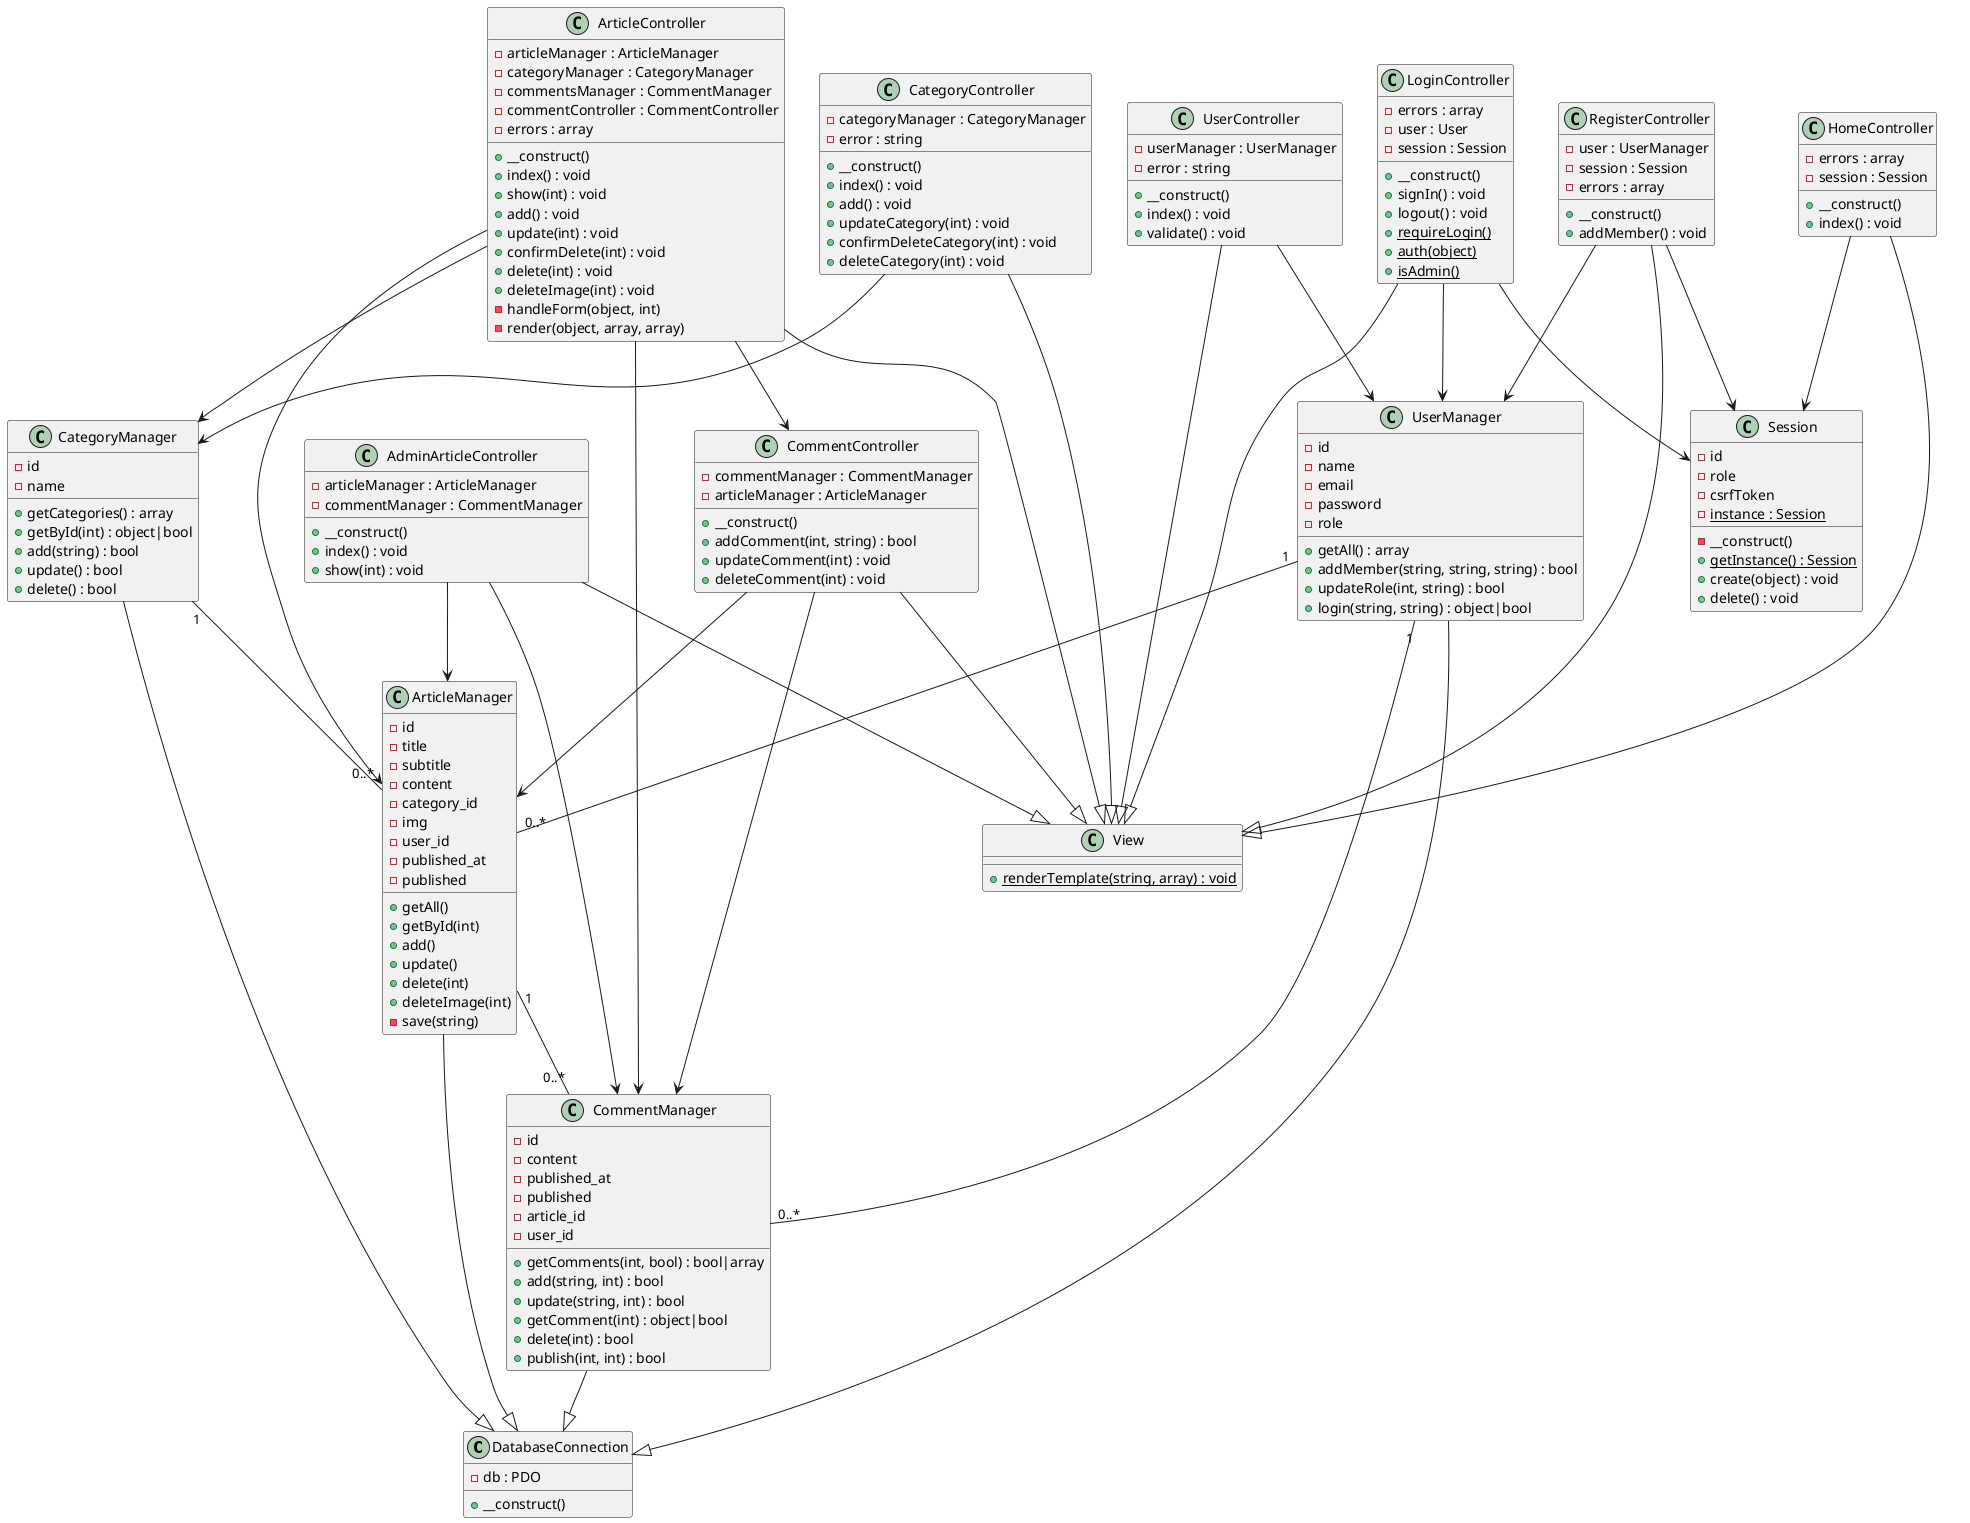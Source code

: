 @startuml

class DatabaseConnection {
    - db : PDO

    + __construct()
}

class ArticleManager {
    - id
    - title
    - subtitle
    - content
    - category_id
    - img
    - user_id
    - published_at
    - published

    + getAll()
    + getById(int)
    + add()
    + update()
    + delete(int)
    + deleteImage(int)
    - save(string)
}

class UserManager {

    - id
    - name
    - email
    - password
    - role

    + getAll() : array
    + addMember(string, string, string) : bool
    + updateRole(int, string) : bool
    + login(string, string) : object|bool
}



class CategoryManager {
    - id
    - name

    + getCategories() : array
    + getById(int) : object|bool
    + add(string) : bool
    + update() : bool
    + delete() : bool
}

class CommentManager {

    - id
    - content
    - published_at
    - published
    - article_id
    - user_id


    + getComments(int, bool) : bool|array
    + add(string, int) : bool
    + update(string, int) : bool
    + getComment(int) : object|bool
    + delete(int) : bool
    + publish(int, int) : bool
}



class AdminArticleController {
    - articleManager : ArticleManager
    - commentManager : CommentManager

    + __construct()
    + index() : void
    + show(int) : void
}

class UserController {
    - userManager : UserManager
    - error : string

    + __construct()
    + index() : void
    + validate() : void
}

class CategoryController {
    - categoryManager : CategoryManager
    - error : string

    + __construct()
    + index() : void
    + add() : void
    + updateCategory(int) : void
    + confirmDeleteCategory(int) : void
    + deleteCategory(int) : void
}

class ArticleController {
    - articleManager : ArticleManager
    - categoryManager : CategoryManager
    - commentsManager : CommentManager
    - commentController : CommentController
    - errors : array

    + __construct()
    + index() : void
    + show(int) : void
    + add() : void
    + update(int) : void
    + confirmDelete(int) : void
    + delete(int) : void
    + deleteImage(int) : void
    - handleForm(object, int)
    - render(object, array, array)
}

class CommentController {
    - commentManager : CommentManager
    - articleManager : ArticleManager

    + __construct()
    + addComment(int, string) : bool
    + updateComment(int) : void
    + deleteComment(int) : void
}

class HomeController {
    - errors : array
    - session : Session

    + __construct()
    + index() : void
}

class LoginController {
    - errors : array
    - user : User
    - session : Session

    + __construct()
    + signIn() : void
    + logout() : void
    + {static} requireLogin()
    + {static} auth(object)
    + {static} isAdmin()
}

class RegisterController {
    - user : UserManager
    - session : Session
    - errors : array

    + __construct()
    + addMember() : void
}

class Session {
    - id
    - role
    - csrfToken
    - {static} instance : Session

    - __construct()
    + {static} getInstance() : Session
    + create(object) : void
    + delete() : void
}

class View {
    + {static} renderTemplate(string, array) : void
}


AdminArticleController --> ArticleManager
AdminArticleController --> CommentManager
UserController --> UserManager
CategoryController --> CategoryManager


ArticleManager --|> DatabaseConnection
UserManager --|> DatabaseConnection
CategoryManager --|> DatabaseConnection
CommentManager --|> DatabaseConnection

AdminArticleController --|> View
UserController --|> View
CategoryController --|> View

ArticleController --> ArticleManager
ArticleController --> CategoryManager
ArticleController --> CommentManager
ArticleController --> CommentController
ArticleController --|> View

CommentController --> CommentManager
CommentController --> ArticleManager
CommentController --|> View

HomeController --> Session
HomeController --|> View

LoginController --> UserManager
LoginController --> Session
LoginController --|> View

RegisterController --> UserManager
RegisterController --> Session
RegisterController --|> View

UserManager "1" -down- "0..*" ArticleManager
CategoryManager "1" -down- "0..*" ArticleManager
UserManager "1" -down- "0..*" CommentManager
ArticleManager "1" -down- "0..*" CommentManager




}

@enduml
